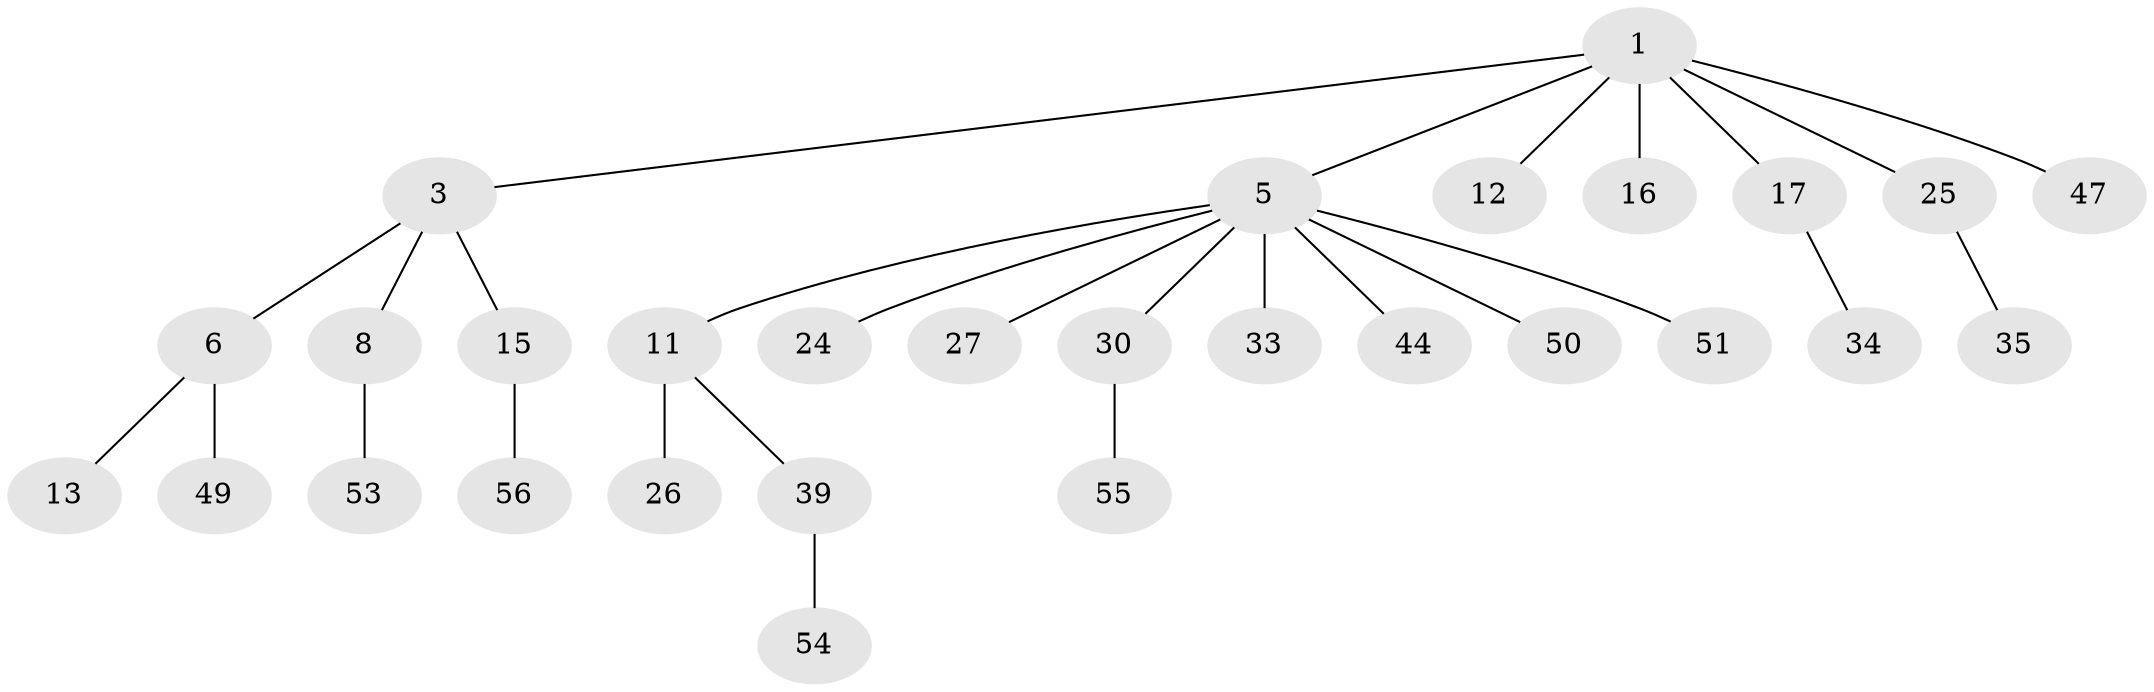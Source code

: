 // original degree distribution, {5: 0.01694915254237288, 4: 0.06779661016949153, 3: 0.1016949152542373, 8: 0.01694915254237288, 2: 0.288135593220339, 1: 0.4915254237288136, 6: 0.01694915254237288}
// Generated by graph-tools (version 1.1) at 2025/15/03/09/25 04:15:36]
// undirected, 29 vertices, 28 edges
graph export_dot {
graph [start="1"]
  node [color=gray90,style=filled];
  1 [super="+2+20+21"];
  3 [super="+4+10"];
  5 [super="+9"];
  6 [super="+7"];
  8 [super="+52"];
  11 [super="+18+19+14"];
  12 [super="+29"];
  13;
  15 [super="+37+46+38+36"];
  16 [super="+48"];
  17 [super="+28+23"];
  24;
  25;
  26;
  27 [super="+41"];
  30 [super="+42"];
  33;
  34;
  35;
  39 [super="+40"];
  44;
  47;
  49;
  50 [super="+57"];
  51;
  53;
  54;
  55;
  56;
  1 -- 5;
  1 -- 17;
  1 -- 16;
  1 -- 3;
  1 -- 12;
  1 -- 25;
  1 -- 47;
  3 -- 8;
  3 -- 6;
  3 -- 15;
  5 -- 11;
  5 -- 24;
  5 -- 27;
  5 -- 30;
  5 -- 33;
  5 -- 44;
  5 -- 50;
  5 -- 51;
  6 -- 49;
  6 -- 13;
  8 -- 53;
  11 -- 26;
  11 -- 39;
  15 -- 56;
  17 -- 34;
  25 -- 35;
  30 -- 55;
  39 -- 54;
}
